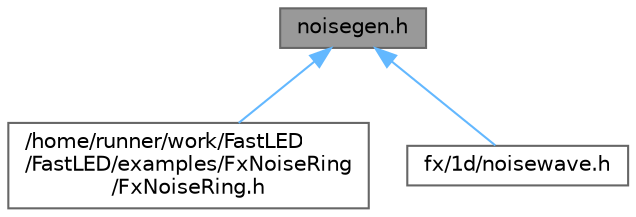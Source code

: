 digraph "noisegen.h"
{
 // INTERACTIVE_SVG=YES
 // LATEX_PDF_SIZE
  bgcolor="transparent";
  edge [fontname=Helvetica,fontsize=10,labelfontname=Helvetica,labelfontsize=10];
  node [fontname=Helvetica,fontsize=10,shape=box,height=0.2,width=0.4];
  Node1 [id="Node000001",label="noisegen.h",height=0.2,width=0.4,color="gray40", fillcolor="grey60", style="filled", fontcolor="black",tooltip="Noise generation classes."];
  Node1 -> Node2 [id="edge1_Node000001_Node000002",dir="back",color="steelblue1",style="solid",tooltip=" "];
  Node2 [id="Node000002",label="/home/runner/work/FastLED\l/FastLED/examples/FxNoiseRing\l/FxNoiseRing.h",height=0.2,width=0.4,color="grey40", fillcolor="white", style="filled",URL="$d5/d77/_fx_noise_ring_8h.html",tooltip=" "];
  Node1 -> Node3 [id="edge2_Node000001_Node000003",dir="back",color="steelblue1",style="solid",tooltip=" "];
  Node3 [id="Node000003",label="fx/1d/noisewave.h",height=0.2,width=0.4,color="grey40", fillcolor="white", style="filled",URL="$d9/d2c/noisewave_8h.html",tooltip=" "];
}
